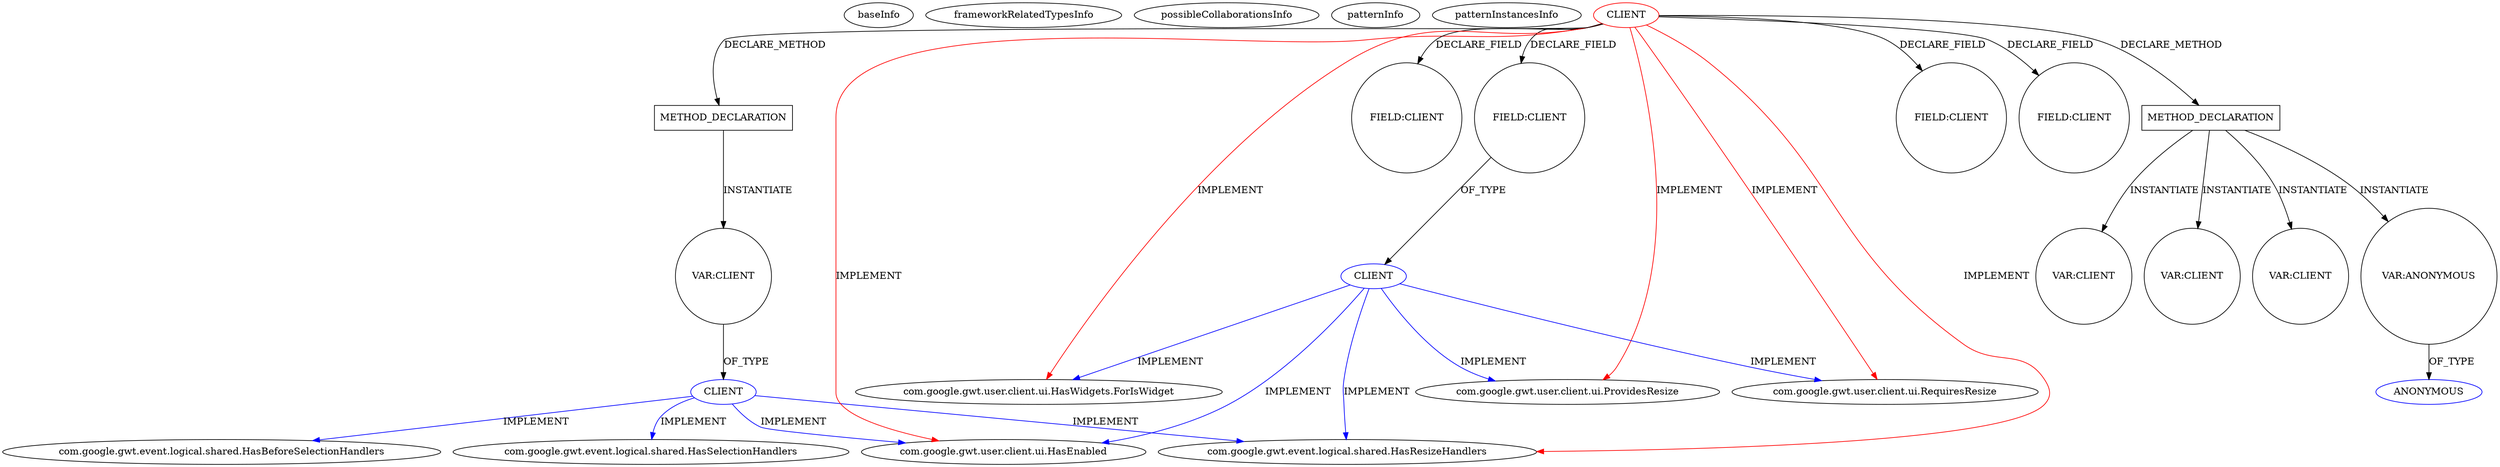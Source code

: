 digraph {
baseInfo[graphId=1314,category="pattern",isAnonymous=false,possibleRelation=true]
frameworkRelatedTypesInfo[0="com.google.gwt.event.logical.shared.HasResizeHandlers",1="com.google.gwt.user.client.ui.HasWidgets.ForIsWidget",2="com.google.gwt.user.client.ui.ProvidesResize",3="com.google.gwt.user.client.ui.HasEnabled",4="com.google.gwt.user.client.ui.RequiresResize"]
possibleCollaborationsInfo[0="1314~INSTANTIATION-CLIENT_METHOD_DECLARATION-~com.google.gwt.event.logical.shared.HasResizeHandlers com.google.gwt.user.client.ui.HasWidgets.ForIsWidget com.google.gwt.user.client.ui.ProvidesResize com.google.gwt.user.client.ui.HasEnabled com.google.gwt.user.client.ui.RequiresResize ~com.google.gwt.event.logical.shared.HasBeforeSelectionHandlers com.google.gwt.event.logical.shared.HasResizeHandlers com.google.gwt.user.client.ui.HasEnabled com.google.gwt.event.logical.shared.HasSelectionHandlers ~false~false",1="1314~FIELD_TYPE_DECLARATION-~com.google.gwt.event.logical.shared.HasResizeHandlers com.google.gwt.user.client.ui.HasWidgets.ForIsWidget com.google.gwt.user.client.ui.ProvidesResize com.google.gwt.user.client.ui.HasEnabled com.google.gwt.user.client.ui.RequiresResize ~com.google.gwt.user.client.ui.HasWidgets.ForIsWidget com.google.gwt.user.client.ui.ProvidesResize com.google.gwt.user.client.ui.RequiresResize com.google.gwt.event.logical.shared.HasResizeHandlers com.google.gwt.user.client.ui.HasEnabled ~false~false"]
patternInfo[frequency=2.0,patternRootClient=0]
patternInstancesInfo[0="rdomingonl-layoutTest~/rdomingonl-layoutTest/layoutTest-master/src/main/java/nl/tc/rd/exp/layouttest/client/mvp/view/WidgetDesignerView.java~WidgetDesignerView~4344",1="kospiotr-gwt-layout-designer~/kospiotr-gwt-layout-designer/gwt-layout-designer-master/src/main/java/pl/pkosmowski/gxtshowcase/client/EditorsPanel.java~EditorsPanel~3411"]
78[label="com.google.gwt.event.logical.shared.HasSelectionHandlers",vertexType="FRAMEWORK_INTERFACE_TYPE",isFrameworkType=false]
72[label="CLIENT",vertexType="REFERENCE_CLIENT_CLASS_DECLARATION",isFrameworkType=false,color=blue]
3[label="com.google.gwt.user.client.ui.HasEnabled",vertexType="FRAMEWORK_INTERFACE_TYPE",isFrameworkType=false]
77[label="com.google.gwt.event.logical.shared.HasBeforeSelectionHandlers",vertexType="FRAMEWORK_INTERFACE_TYPE",isFrameworkType=false]
0[label="CLIENT",vertexType="ROOT_CLIENT_CLASS_DECLARATION",isFrameworkType=false,color=red]
71[label="VAR:CLIENT",vertexType="VARIABLE_EXPRESION",isFrameworkType=false,shape=circle]
20[label="FIELD:CLIENT",vertexType="FIELD_DECLARATION",isFrameworkType=false,shape=circle]
22[label="FIELD:CLIENT",vertexType="FIELD_DECLARATION",isFrameworkType=false,shape=circle]
32[label="FIELD:CLIENT",vertexType="FIELD_DECLARATION",isFrameworkType=false,shape=circle]
10[label="FIELD:CLIENT",vertexType="FIELD_DECLARATION",isFrameworkType=false,shape=circle]
2[label="com.google.gwt.event.logical.shared.HasResizeHandlers",vertexType="FRAMEWORK_INTERFACE_TYPE",isFrameworkType=false]
4[label="com.google.gwt.user.client.ui.HasWidgets.ForIsWidget",vertexType="FRAMEWORK_INTERFACE_TYPE",isFrameworkType=false]
6[label="com.google.gwt.user.client.ui.RequiresResize",vertexType="FRAMEWORK_INTERFACE_TYPE",isFrameworkType=false]
7[label="com.google.gwt.user.client.ui.ProvidesResize",vertexType="FRAMEWORK_INTERFACE_TYPE",isFrameworkType=false]
68[label="METHOD_DECLARATION",vertexType="CLIENT_METHOD_DECLARATION",isFrameworkType=false,shape=box]
34[label="METHOD_DECLARATION",vertexType="CLIENT_METHOD_DECLARATION",isFrameworkType=false,shape=box]
39[label="VAR:ANONYMOUS",vertexType="VARIABLE_EXPRESION",isFrameworkType=false,shape=circle]
40[label="ANONYMOUS",vertexType="REFERENCE_ANONYMOUS_DECLARATION",isFrameworkType=false,color=blue]
43[label="VAR:CLIENT",vertexType="VARIABLE_EXPRESION",isFrameworkType=false,shape=circle]
36[label="VAR:CLIENT",vertexType="VARIABLE_EXPRESION",isFrameworkType=false,shape=circle]
57[label="VAR:CLIENT",vertexType="VARIABLE_EXPRESION",isFrameworkType=false,shape=circle]
23[label="CLIENT",vertexType="REFERENCE_CLIENT_CLASS_DECLARATION",isFrameworkType=false,color=blue]
23->4[label="IMPLEMENT",color=blue]
0->2[label="IMPLEMENT",color=red]
34->39[label="INSTANTIATE"]
0->20[label="DECLARE_FIELD"]
0->4[label="IMPLEMENT",color=red]
0->22[label="DECLARE_FIELD"]
39->40[label="OF_TYPE"]
0->34[label="DECLARE_METHOD"]
23->7[label="IMPLEMENT",color=blue]
68->71[label="INSTANTIATE"]
34->57[label="INSTANTIATE"]
34->43[label="INSTANTIATE"]
72->77[label="IMPLEMENT",color=blue]
23->6[label="IMPLEMENT",color=blue]
72->2[label="IMPLEMENT",color=blue]
71->72[label="OF_TYPE"]
0->68[label="DECLARE_METHOD"]
0->7[label="IMPLEMENT",color=red]
23->2[label="IMPLEMENT",color=blue]
72->3[label="IMPLEMENT",color=blue]
0->3[label="IMPLEMENT",color=red]
23->3[label="IMPLEMENT",color=blue]
0->6[label="IMPLEMENT",color=red]
22->23[label="OF_TYPE"]
72->78[label="IMPLEMENT",color=blue]
0->10[label="DECLARE_FIELD"]
0->32[label="DECLARE_FIELD"]
34->36[label="INSTANTIATE"]
}
